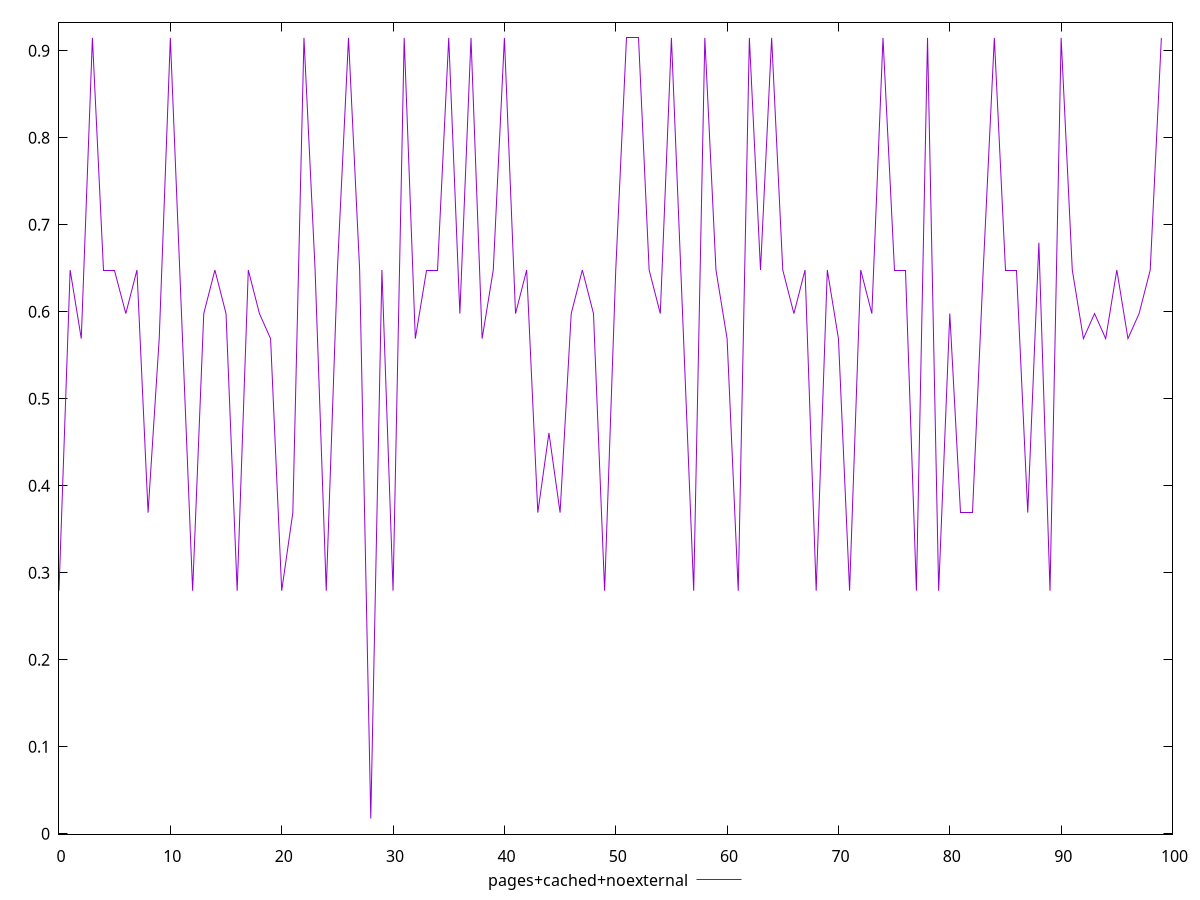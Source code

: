 $_pagesCachedNoexternal <<EOF
0.27931295209719315
0.6478936866255779
0.5690350599985126
0.9146517814122077
0.6478936866255779
0.6478936866255779
0.5978316776798642
0.6478936866255779
0.3690659991228524
0.5690350599985126
0.9146517814122077
0.5978316776798642
0.27931295209719315
0.5978316776798642
0.6478936866255779
0.5978316776798642
0.27931295209719315
0.6478936866255779
0.5978316776798642
0.5690350599985126
0.27931295209719315
0.3690659991228524
0.9146517814122077
0.6478936866255779
0.27931295209719315
0.6478936866255779
0.9146517814122077
0.6478936866255779
0.017481246450500643
0.6478936866255779
0.27931295209719315
0.9146517814122077
0.5690350599985126
0.6478936866255779
0.6478936866255779
0.9146517814122077
0.5978316776798642
0.9146517814122077
0.5690350599985126
0.6478936866255779
0.9146517814122077
0.5978316776798642
0.6478936866255779
0.3690659991228524
0.46066090612573035
0.3690659991228524
0.5978316776798642
0.6478936866255779
0.5978316776798642
0.27931295209719315
0.6478936866255779
0.9146517814122077
0.9146517814122077
0.6478936866255779
0.5978316776798642
0.9146517814122077
0.5978316776798642
0.27931295209719315
0.9146517814122077
0.6478936866255779
0.5690350599985126
0.27931295209719315
0.9146517814122077
0.6478936866255779
0.9146517814122077
0.6478936866255779
0.5978316776798642
0.6478936866255779
0.27931295209719315
0.6478936866255779
0.5690350599985126
0.27931295209719315
0.6478936866255779
0.5978316776798642
0.9146517814122077
0.6478936866255779
0.6478936866255779
0.27931295209719315
0.9146517814122077
0.27931295209719315
0.5978316776798642
0.3690659991228524
0.3690659991228524
0.6478936866255779
0.9146517814122077
0.6478936866255779
0.6478936866255779
0.3690659991228524
0.6792219852973744
0.27931295209719315
0.9146517814122077
0.6478936866255779
0.5690350599985126
0.5978316776798642
0.5690350599985126
0.6478936866255779
0.5690350599985126
0.5978316776798642
0.6478936866255779
0.9146517814122077
EOF
set key outside below
set terminal pngcairo
set output "report_00005_2020-11-02T22-26-11.212Z/cumulative-layout-shift/pages+cached+noexternal//score.png"
set yrange [-0.0004621642487335001:0.9325951921114418]
plot $_pagesCachedNoexternal title "pages+cached+noexternal" with line ,